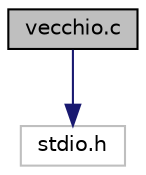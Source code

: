 digraph "vecchio.c"
{
 // LATEX_PDF_SIZE
  edge [fontname="Helvetica",fontsize="10",labelfontname="Helvetica",labelfontsize="10"];
  node [fontname="Helvetica",fontsize="10",shape=record];
  Node1 [label="vecchio.c",height=0.2,width=0.4,color="black", fillcolor="grey75", style="filled", fontcolor="black",tooltip="mostra a schermo il più vecchio tra le 4 persone prese in input dall'utente"];
  Node1 -> Node2 [color="midnightblue",fontsize="10",style="solid"];
  Node2 [label="stdio.h",height=0.2,width=0.4,color="grey75", fillcolor="white", style="filled",tooltip=" "];
}
